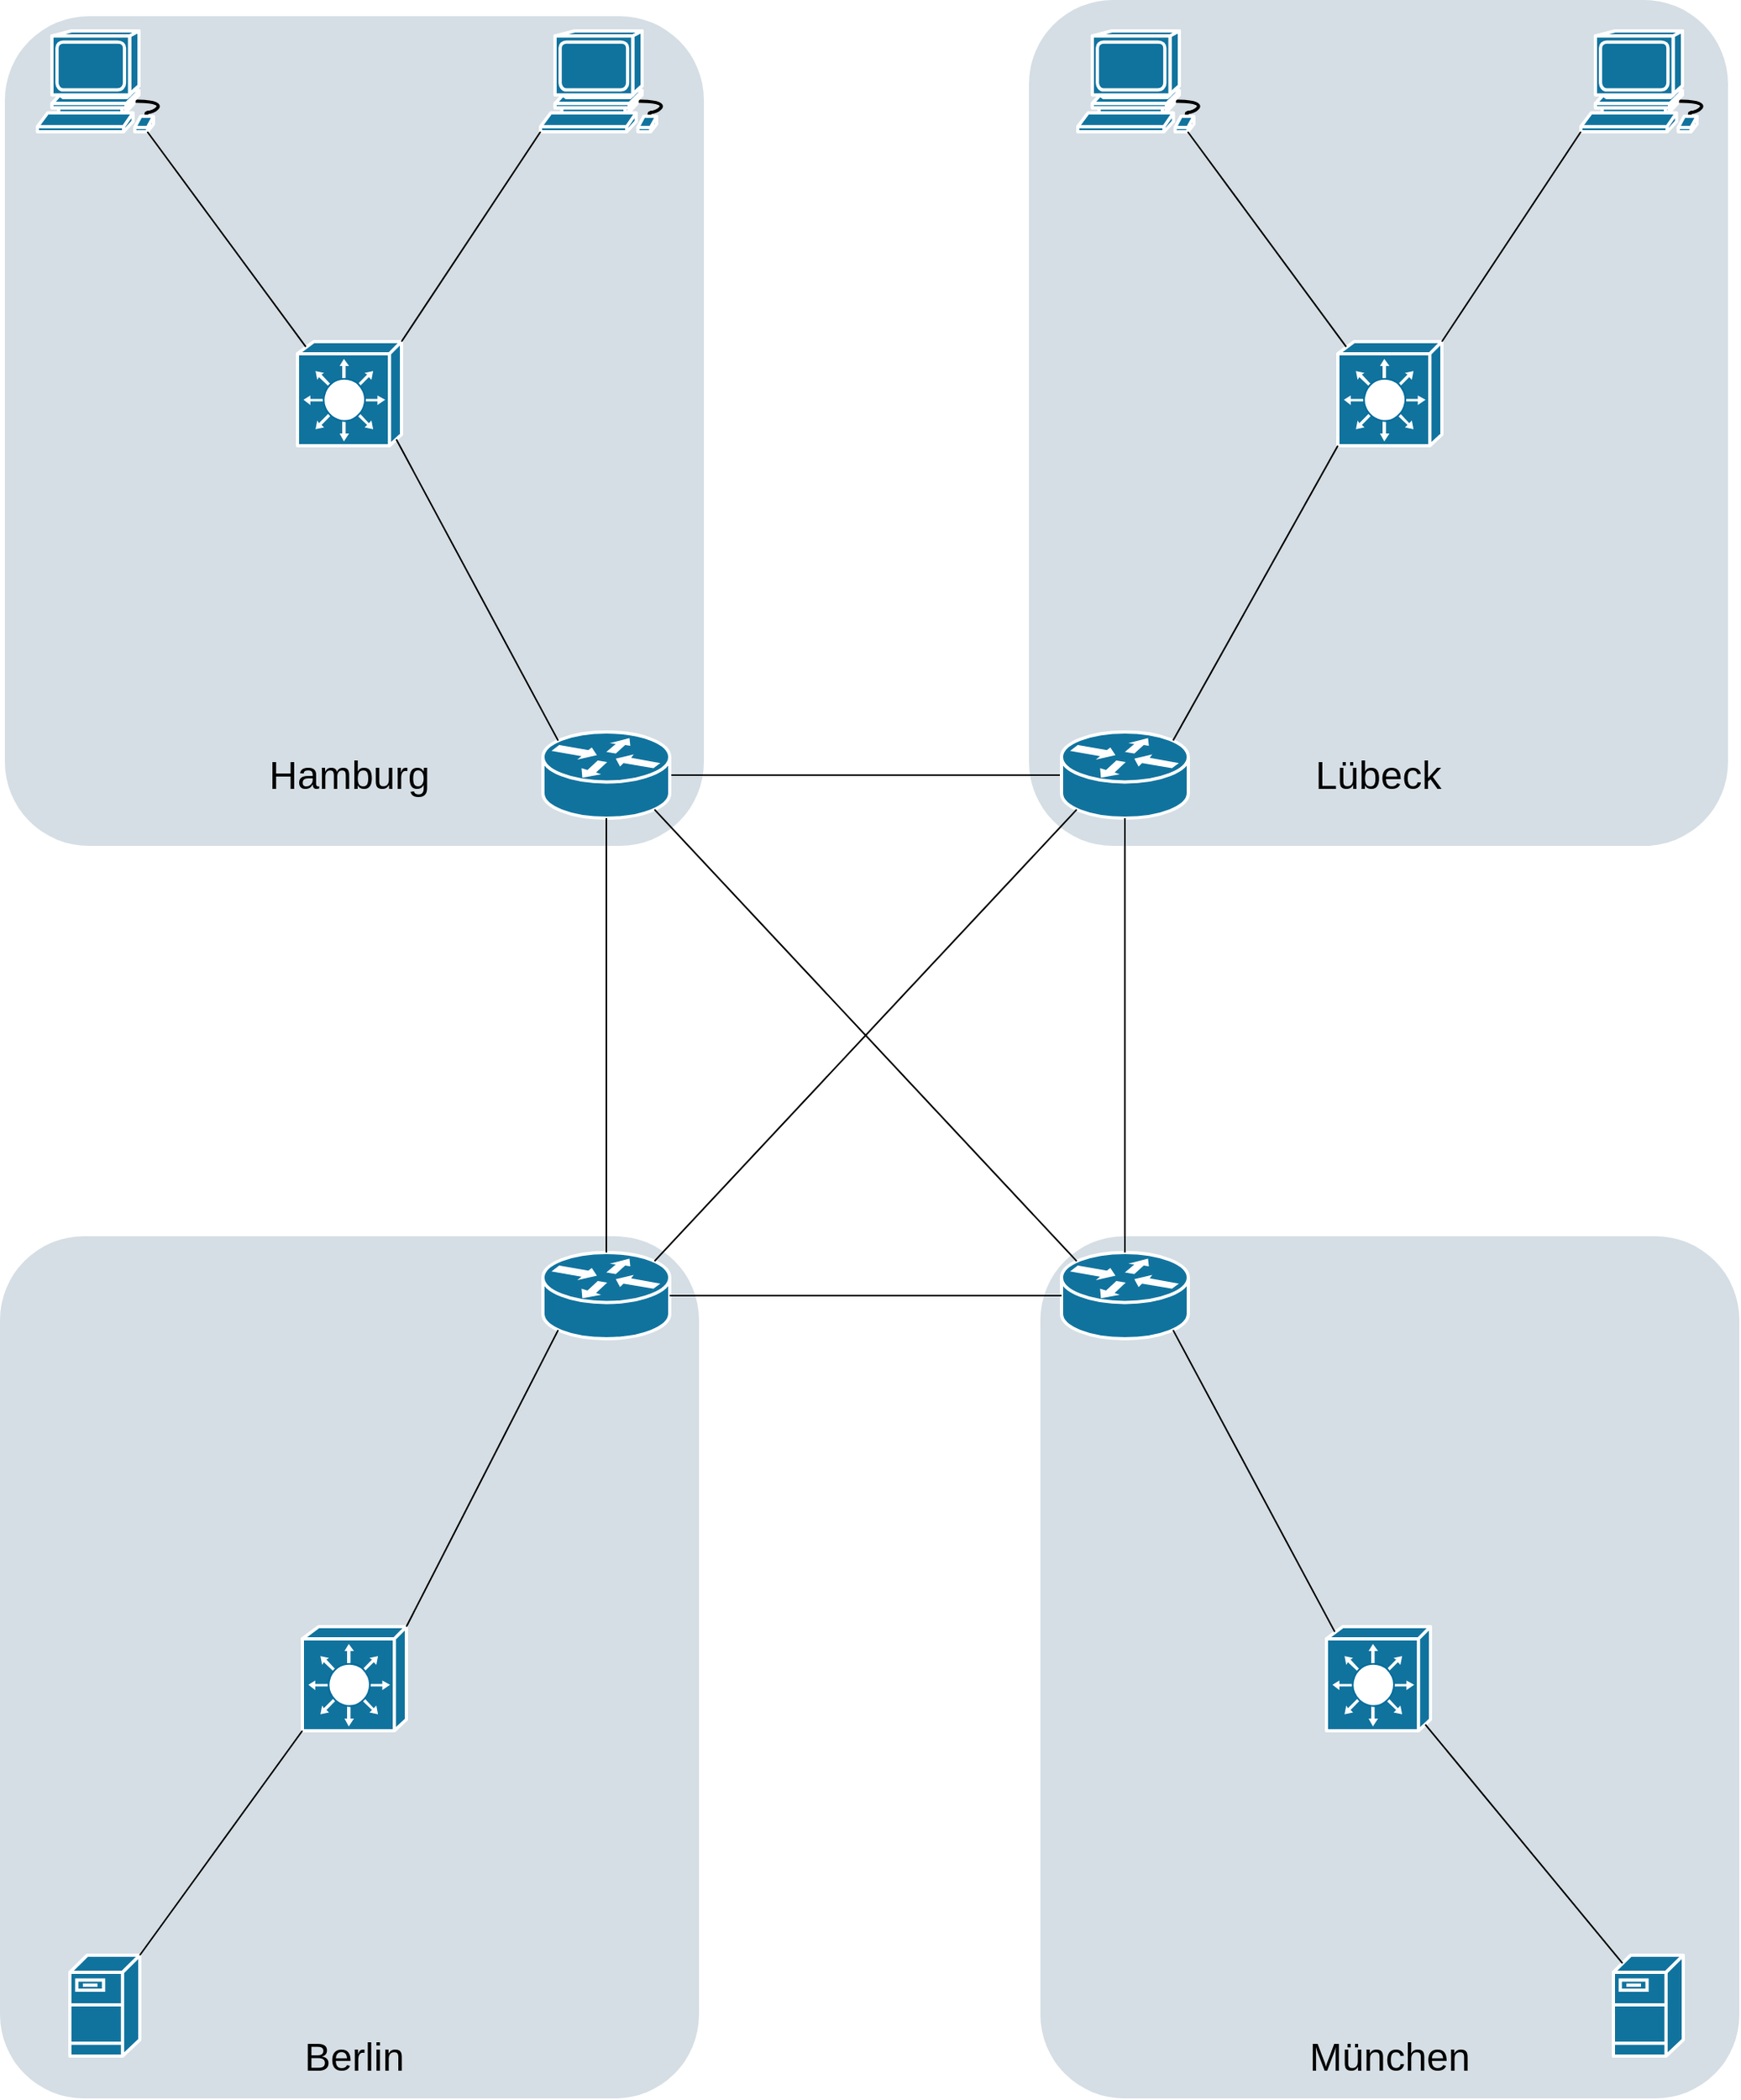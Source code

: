 <mxfile version="26.0.11">
  <diagram id="6a731a19-8d31-9384-78a2-239565b7b9f0" name="Page-1">
    <mxGraphModel dx="1911" dy="1326" grid="1" gridSize="10" guides="1" tooltips="1" connect="1" arrows="1" fold="1" page="1" pageScale="1" pageWidth="827" pageHeight="1169" background="none" math="0" shadow="0">
      <root>
        <mxCell id="0" />
        <mxCell id="1" parent="0" />
        <mxCell id="ikaSYUK2sFAXNSiubt6e-2296" value="" style="rounded=1;whiteSpace=wrap;html=1;strokeColor=none;fillColor=#BAC8D3;fontSize=24;fontColor=#23445D;align=center;opacity=60;arcSize=12;" vertex="1" parent="1">
          <mxGeometry x="667" y="760" width="430" height="530" as="geometry" />
        </mxCell>
        <mxCell id="ikaSYUK2sFAXNSiubt6e-2288" value="" style="rounded=1;whiteSpace=wrap;html=1;strokeColor=none;fillColor=#BAC8D3;fontSize=24;fontColor=#23445D;align=center;opacity=60;arcSize=12;" vertex="1" parent="1">
          <mxGeometry x="27" y="760" width="430" height="530" as="geometry" />
        </mxCell>
        <mxCell id="ikaSYUK2sFAXNSiubt6e-2286" value="" style="rounded=1;whiteSpace=wrap;html=1;strokeColor=none;fillColor=#BAC8D3;fontSize=24;fontColor=#23445D;align=center;opacity=60;arcSize=12;" vertex="1" parent="1">
          <mxGeometry x="30" y="10" width="430" height="510" as="geometry" />
        </mxCell>
        <mxCell id="ikaSYUK2sFAXNSiubt6e-2287" value="" style="rounded=1;whiteSpace=wrap;html=1;strokeColor=none;fillColor=#BAC8D3;fontSize=24;fontColor=#23445D;align=center;opacity=60;arcSize=12;shadow=0;" vertex="1" parent="1">
          <mxGeometry x="660" width="430" height="520" as="geometry" />
        </mxCell>
        <mxCell id="2096" value="" style="shape=mxgraph.cisco.computers_and_peripherals.workstation;html=1;dashed=0;fillColor=#10739E;strokeColor=#ffffff;strokeWidth=2;verticalLabelPosition=bottom;verticalAlign=top;fontFamily=Helvetica;fontSize=36;fontColor=#FFB366" parent="1" vertex="1">
          <mxGeometry x="359.5" y="19" width="83" height="62" as="geometry" />
        </mxCell>
        <mxCell id="2097" value="" style="shape=mxgraph.cisco.servers.fileserver;html=1;dashed=0;fillColor=#10739E;strokeColor=#ffffff;strokeWidth=2;verticalLabelPosition=bottom;verticalAlign=top;fontFamily=Helvetica;fontSize=36;fontColor=#FFB366" parent="1" vertex="1">
          <mxGeometry x="70" y="1202" width="43" height="62" as="geometry" />
        </mxCell>
        <mxCell id="2112" value="" style="shape=mxgraph.cisco.switches.layer_3_switch;html=1;dashed=0;fillColor=#10739E;strokeColor=#ffffff;strokeWidth=2;verticalLabelPosition=bottom;verticalAlign=top;fontFamily=Helvetica;fontSize=36;fontColor=#FFB366" parent="1" vertex="1">
          <mxGeometry x="210" y="210" width="64" height="64" as="geometry" />
        </mxCell>
        <mxCell id="ikaSYUK2sFAXNSiubt6e-2279" style="edgeStyle=orthogonalEdgeStyle;rounded=0;orthogonalLoop=1;jettySize=auto;html=1;exitX=1;exitY=0.5;exitDx=0;exitDy=0;exitPerimeter=0;endArrow=none;startFill=0;" edge="1" parent="1" source="2132" target="ikaSYUK2sFAXNSiubt6e-2259">
          <mxGeometry relative="1" as="geometry" />
        </mxCell>
        <mxCell id="2132" value="" style="shape=mxgraph.cisco.routers.router;html=1;dashed=0;fillColor=#10739E;strokeColor=#ffffff;strokeWidth=2;verticalLabelPosition=bottom;verticalAlign=top;fontFamily=Helvetica;fontSize=36;fontColor=#FFB366" parent="1" vertex="1">
          <mxGeometry x="361" y="450" width="78" height="53" as="geometry" />
        </mxCell>
        <mxCell id="ikaSYUK2sFAXNSiubt6e-2258" value="" style="shape=mxgraph.cisco.routers.router;html=1;dashed=0;fillColor=#10739E;strokeColor=#ffffff;strokeWidth=2;verticalLabelPosition=bottom;verticalAlign=top;fontFamily=Helvetica;fontSize=36;fontColor=#FFB366" vertex="1" parent="1">
          <mxGeometry x="680" y="770" width="78" height="53" as="geometry" />
        </mxCell>
        <mxCell id="ikaSYUK2sFAXNSiubt6e-2259" value="" style="shape=mxgraph.cisco.routers.router;html=1;dashed=0;fillColor=#10739E;strokeColor=#ffffff;strokeWidth=2;verticalLabelPosition=bottom;verticalAlign=top;fontFamily=Helvetica;fontSize=36;fontColor=#FFB366" vertex="1" parent="1">
          <mxGeometry x="680" y="450" width="78" height="53" as="geometry" />
        </mxCell>
        <mxCell id="ikaSYUK2sFAXNSiubt6e-2260" value="" style="shape=mxgraph.cisco.routers.router;html=1;dashed=0;fillColor=#10739E;strokeColor=#ffffff;strokeWidth=2;verticalLabelPosition=bottom;verticalAlign=top;fontFamily=Helvetica;fontSize=36;fontColor=#FFB366" vertex="1" parent="1">
          <mxGeometry x="361" y="770" width="78" height="53" as="geometry" />
        </mxCell>
        <mxCell id="ikaSYUK2sFAXNSiubt6e-2262" style="rounded=0;orthogonalLoop=1;jettySize=auto;html=1;exitX=0.12;exitY=0.1;exitDx=0;exitDy=0;exitPerimeter=0;entryX=0.95;entryY=0.94;entryDx=0;entryDy=0;entryPerimeter=0;endArrow=none;startFill=0;" edge="1" parent="1" source="2132" target="2112">
          <mxGeometry relative="1" as="geometry" />
        </mxCell>
        <mxCell id="ikaSYUK2sFAXNSiubt6e-2265" value="" style="shape=mxgraph.cisco.computers_and_peripherals.workstation;html=1;dashed=0;fillColor=#10739E;strokeColor=#ffffff;strokeWidth=2;verticalLabelPosition=bottom;verticalAlign=top;fontFamily=Helvetica;fontSize=36;fontColor=#FFB366" vertex="1" parent="1">
          <mxGeometry x="50" y="19" width="83" height="62" as="geometry" />
        </mxCell>
        <mxCell id="ikaSYUK2sFAXNSiubt6e-2266" style="rounded=0;orthogonalLoop=1;jettySize=auto;html=1;exitX=1;exitY=0;exitDx=0;exitDy=0;exitPerimeter=0;entryX=0;entryY=1;entryDx=0;entryDy=0;entryPerimeter=0;endArrow=none;startFill=0;" edge="1" parent="1" source="2112" target="2096">
          <mxGeometry relative="1" as="geometry" />
        </mxCell>
        <mxCell id="ikaSYUK2sFAXNSiubt6e-2267" style="rounded=0;orthogonalLoop=1;jettySize=auto;html=1;exitX=0.08;exitY=0.05;exitDx=0;exitDy=0;exitPerimeter=0;entryX=0.815;entryY=1;entryDx=0;entryDy=0;entryPerimeter=0;endArrow=none;startFill=0;" edge="1" parent="1" source="2112" target="ikaSYUK2sFAXNSiubt6e-2265">
          <mxGeometry relative="1" as="geometry" />
        </mxCell>
        <mxCell id="ikaSYUK2sFAXNSiubt6e-2273" value="" style="shape=mxgraph.cisco.computers_and_peripherals.workstation;html=1;dashed=0;fillColor=#10739E;strokeColor=#ffffff;strokeWidth=2;verticalLabelPosition=bottom;verticalAlign=top;fontFamily=Helvetica;fontSize=36;fontColor=#FFB366" vertex="1" parent="1">
          <mxGeometry x="999.5" y="19" width="83" height="62" as="geometry" />
        </mxCell>
        <mxCell id="ikaSYUK2sFAXNSiubt6e-2274" value="" style="shape=mxgraph.cisco.switches.layer_3_switch;html=1;dashed=0;fillColor=#10739E;strokeColor=#ffffff;strokeWidth=2;verticalLabelPosition=bottom;verticalAlign=top;fontFamily=Helvetica;fontSize=36;fontColor=#FFB366" vertex="1" parent="1">
          <mxGeometry x="850" y="210" width="64" height="64" as="geometry" />
        </mxCell>
        <mxCell id="ikaSYUK2sFAXNSiubt6e-2275" value="" style="shape=mxgraph.cisco.computers_and_peripherals.workstation;html=1;dashed=0;fillColor=#10739E;strokeColor=#ffffff;strokeWidth=2;verticalLabelPosition=bottom;verticalAlign=top;fontFamily=Helvetica;fontSize=36;fontColor=#FFB366" vertex="1" parent="1">
          <mxGeometry x="690" y="19" width="83" height="62" as="geometry" />
        </mxCell>
        <mxCell id="ikaSYUK2sFAXNSiubt6e-2276" style="rounded=0;orthogonalLoop=1;jettySize=auto;html=1;exitX=1;exitY=0;exitDx=0;exitDy=0;exitPerimeter=0;entryX=0;entryY=1;entryDx=0;entryDy=0;entryPerimeter=0;endArrow=none;startFill=0;" edge="1" parent="1" source="ikaSYUK2sFAXNSiubt6e-2274" target="ikaSYUK2sFAXNSiubt6e-2273">
          <mxGeometry relative="1" as="geometry" />
        </mxCell>
        <mxCell id="ikaSYUK2sFAXNSiubt6e-2277" style="rounded=0;orthogonalLoop=1;jettySize=auto;html=1;exitX=0.08;exitY=0.05;exitDx=0;exitDy=0;exitPerimeter=0;entryX=0.815;entryY=1;entryDx=0;entryDy=0;entryPerimeter=0;endArrow=none;startFill=0;" edge="1" parent="1" source="ikaSYUK2sFAXNSiubt6e-2274" target="ikaSYUK2sFAXNSiubt6e-2275">
          <mxGeometry relative="1" as="geometry" />
        </mxCell>
        <mxCell id="ikaSYUK2sFAXNSiubt6e-2278" style="rounded=0;orthogonalLoop=1;jettySize=auto;html=1;exitX=0.88;exitY=0.1;exitDx=0;exitDy=0;exitPerimeter=0;entryX=0;entryY=1;entryDx=0;entryDy=0;entryPerimeter=0;endArrow=none;startFill=0;" edge="1" parent="1" source="ikaSYUK2sFAXNSiubt6e-2259" target="ikaSYUK2sFAXNSiubt6e-2274">
          <mxGeometry relative="1" as="geometry" />
        </mxCell>
        <mxCell id="ikaSYUK2sFAXNSiubt6e-2280" style="edgeStyle=orthogonalEdgeStyle;rounded=0;orthogonalLoop=1;jettySize=auto;html=1;exitX=0.5;exitY=1;exitDx=0;exitDy=0;exitPerimeter=0;entryX=0.5;entryY=0;entryDx=0;entryDy=0;entryPerimeter=0;endArrow=none;startFill=0;" edge="1" parent="1" source="ikaSYUK2sFAXNSiubt6e-2259" target="ikaSYUK2sFAXNSiubt6e-2258">
          <mxGeometry relative="1" as="geometry" />
        </mxCell>
        <mxCell id="ikaSYUK2sFAXNSiubt6e-2281" style="edgeStyle=orthogonalEdgeStyle;rounded=0;orthogonalLoop=1;jettySize=auto;html=1;exitX=0;exitY=0.5;exitDx=0;exitDy=0;exitPerimeter=0;entryX=1;entryY=0.5;entryDx=0;entryDy=0;entryPerimeter=0;endArrow=none;startFill=0;" edge="1" parent="1" source="ikaSYUK2sFAXNSiubt6e-2258" target="ikaSYUK2sFAXNSiubt6e-2260">
          <mxGeometry relative="1" as="geometry" />
        </mxCell>
        <mxCell id="ikaSYUK2sFAXNSiubt6e-2282" style="edgeStyle=orthogonalEdgeStyle;rounded=0;orthogonalLoop=1;jettySize=auto;html=1;exitX=0.5;exitY=0;exitDx=0;exitDy=0;exitPerimeter=0;entryX=0.5;entryY=1;entryDx=0;entryDy=0;entryPerimeter=0;endArrow=none;startFill=0;" edge="1" parent="1" source="ikaSYUK2sFAXNSiubt6e-2260" target="2132">
          <mxGeometry relative="1" as="geometry" />
        </mxCell>
        <mxCell id="ikaSYUK2sFAXNSiubt6e-2289" value="" style="shape=mxgraph.cisco.switches.layer_3_switch;html=1;dashed=0;fillColor=#10739E;strokeColor=#ffffff;strokeWidth=2;verticalLabelPosition=bottom;verticalAlign=top;fontFamily=Helvetica;fontSize=36;fontColor=#FFB366" vertex="1" parent="1">
          <mxGeometry x="213" y="1000" width="64" height="64" as="geometry" />
        </mxCell>
        <mxCell id="ikaSYUK2sFAXNSiubt6e-2290" style="rounded=0;orthogonalLoop=1;jettySize=auto;html=1;exitX=0.12;exitY=0.9;exitDx=0;exitDy=0;exitPerimeter=0;entryX=1;entryY=0;entryDx=0;entryDy=0;entryPerimeter=0;endArrow=none;startFill=0;" edge="1" parent="1" source="ikaSYUK2sFAXNSiubt6e-2260" target="ikaSYUK2sFAXNSiubt6e-2289">
          <mxGeometry relative="1" as="geometry" />
        </mxCell>
        <mxCell id="ikaSYUK2sFAXNSiubt6e-2291" value="" style="shape=mxgraph.cisco.switches.layer_3_switch;html=1;dashed=0;fillColor=#10739E;strokeColor=#ffffff;strokeWidth=2;verticalLabelPosition=bottom;verticalAlign=top;fontFamily=Helvetica;fontSize=36;fontColor=#FFB366" vertex="1" parent="1">
          <mxGeometry x="843" y="1000" width="64" height="64" as="geometry" />
        </mxCell>
        <mxCell id="ikaSYUK2sFAXNSiubt6e-2292" style="rounded=0;orthogonalLoop=1;jettySize=auto;html=1;exitX=0.88;exitY=0.9;exitDx=0;exitDy=0;exitPerimeter=0;entryX=0.08;entryY=0.05;entryDx=0;entryDy=0;entryPerimeter=0;endArrow=none;startFill=0;" edge="1" parent="1" source="ikaSYUK2sFAXNSiubt6e-2258" target="ikaSYUK2sFAXNSiubt6e-2291">
          <mxGeometry relative="1" as="geometry" />
        </mxCell>
        <mxCell id="ikaSYUK2sFAXNSiubt6e-2293" value="" style="shape=mxgraph.cisco.servers.fileserver;html=1;dashed=0;fillColor=#10739E;strokeColor=#ffffff;strokeWidth=2;verticalLabelPosition=bottom;verticalAlign=top;fontFamily=Helvetica;fontSize=36;fontColor=#FFB366" vertex="1" parent="1">
          <mxGeometry x="1019.5" y="1202" width="43" height="62" as="geometry" />
        </mxCell>
        <mxCell id="ikaSYUK2sFAXNSiubt6e-2294" style="rounded=0;orthogonalLoop=1;jettySize=auto;html=1;exitX=0;exitY=1;exitDx=0;exitDy=0;exitPerimeter=0;entryX=1;entryY=0;entryDx=0;entryDy=0;entryPerimeter=0;endArrow=none;startFill=0;" edge="1" parent="1" source="ikaSYUK2sFAXNSiubt6e-2289" target="2097">
          <mxGeometry relative="1" as="geometry" />
        </mxCell>
        <mxCell id="ikaSYUK2sFAXNSiubt6e-2295" style="rounded=0;orthogonalLoop=1;jettySize=auto;html=1;exitX=0.95;exitY=0.94;exitDx=0;exitDy=0;exitPerimeter=0;entryX=0.13;entryY=0.08;entryDx=0;entryDy=0;entryPerimeter=0;endArrow=none;startFill=0;" edge="1" parent="1" source="ikaSYUK2sFAXNSiubt6e-2291" target="ikaSYUK2sFAXNSiubt6e-2293">
          <mxGeometry relative="1" as="geometry" />
        </mxCell>
        <mxCell id="ikaSYUK2sFAXNSiubt6e-2297" value="&lt;font style=&quot;font-size: 24px;&quot;&gt;Lübeck&lt;/font&gt;" style="text;html=1;align=center;verticalAlign=middle;whiteSpace=wrap;rounded=0;" vertex="1" parent="1">
          <mxGeometry x="820" y="461.5" width="110" height="30" as="geometry" />
        </mxCell>
        <mxCell id="ikaSYUK2sFAXNSiubt6e-2298" value="&lt;font style=&quot;font-size: 24px;&quot;&gt;Hamburg&lt;/font&gt;" style="text;html=1;align=center;verticalAlign=middle;whiteSpace=wrap;rounded=0;" vertex="1" parent="1">
          <mxGeometry x="187" y="461.5" width="110" height="30" as="geometry" />
        </mxCell>
        <mxCell id="ikaSYUK2sFAXNSiubt6e-2299" value="&lt;font style=&quot;font-size: 24px;&quot;&gt;München&lt;/font&gt;" style="text;html=1;align=center;verticalAlign=middle;whiteSpace=wrap;rounded=0;" vertex="1" parent="1">
          <mxGeometry x="827" y="1250" width="110" height="30" as="geometry" />
        </mxCell>
        <mxCell id="ikaSYUK2sFAXNSiubt6e-2300" value="&lt;font style=&quot;font-size: 24px;&quot;&gt;Berlin&lt;/font&gt;" style="text;html=1;align=center;verticalAlign=middle;whiteSpace=wrap;rounded=0;" vertex="1" parent="1">
          <mxGeometry x="190" y="1250" width="110" height="30" as="geometry" />
        </mxCell>
        <mxCell id="ikaSYUK2sFAXNSiubt6e-2301" style="rounded=0;orthogonalLoop=1;jettySize=auto;html=1;exitX=0.88;exitY=0.9;exitDx=0;exitDy=0;exitPerimeter=0;entryX=0.12;entryY=0.1;entryDx=0;entryDy=0;entryPerimeter=0;endArrow=none;startFill=0;" edge="1" parent="1" source="2132" target="ikaSYUK2sFAXNSiubt6e-2258">
          <mxGeometry relative="1" as="geometry" />
        </mxCell>
        <mxCell id="ikaSYUK2sFAXNSiubt6e-2302" style="rounded=0;orthogonalLoop=1;jettySize=auto;html=1;exitX=0.12;exitY=0.9;exitDx=0;exitDy=0;exitPerimeter=0;entryX=0.88;entryY=0.1;entryDx=0;entryDy=0;entryPerimeter=0;endArrow=none;startFill=0;" edge="1" parent="1" source="ikaSYUK2sFAXNSiubt6e-2259" target="ikaSYUK2sFAXNSiubt6e-2260">
          <mxGeometry relative="1" as="geometry" />
        </mxCell>
      </root>
    </mxGraphModel>
  </diagram>
</mxfile>

